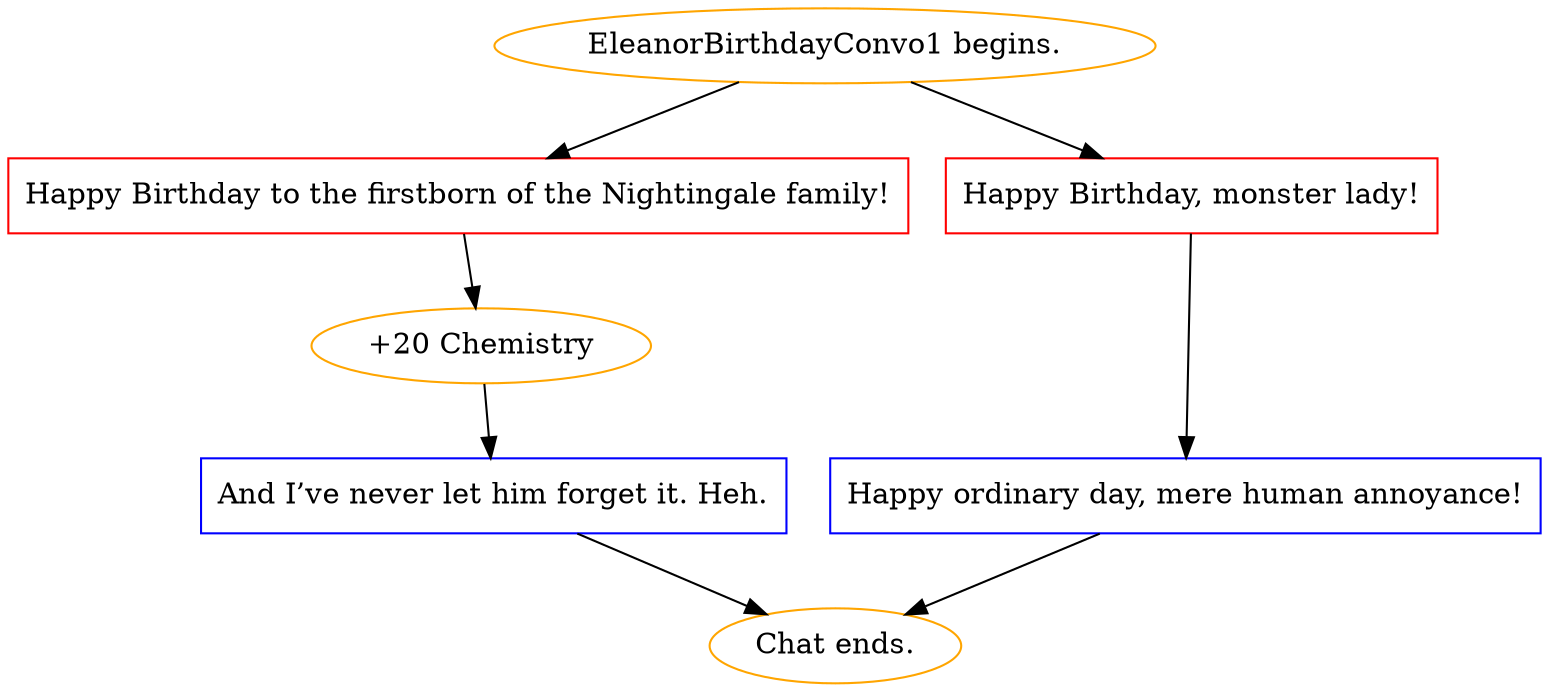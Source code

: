 digraph {
	"EleanorBirthdayConvo1 begins." [color=orange];
		"EleanorBirthdayConvo1 begins." -> j3377168445;
		"EleanorBirthdayConvo1 begins." -> j2410844373;
	j3377168445 [label="Happy Birthday to the firstborn of the Nightingale family!",shape=box,color=red];
		j3377168445 -> j3166202885;
	j2410844373 [label="Happy Birthday, monster lady!",shape=box,color=red];
		j2410844373 -> j1219473399;
	j3166202885 [label="+20 Chemistry",color=orange];
		j3166202885 -> j3597594205;
	j1219473399 [label="Happy ordinary day, mere human annoyance!",shape=box,color=blue];
		j1219473399 -> "Chat ends.";
	j3597594205 [label="And I’ve never let him forget it. Heh.",shape=box,color=blue];
		j3597594205 -> "Chat ends.";
	"Chat ends." [color=orange];
}